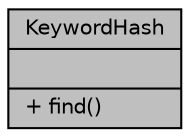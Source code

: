 digraph "KeywordHash"
{
 // LATEX_PDF_SIZE
  edge [fontname="Helvetica",fontsize="10",labelfontname="Helvetica",labelfontsize="10"];
  node [fontname="Helvetica",fontsize="10",shape=record];
  Node1 [label="{KeywordHash\n||+ find()\l}",height=0.2,width=0.4,color="black", fillcolor="grey75", style="filled", fontcolor="black",tooltip=" "];
}
